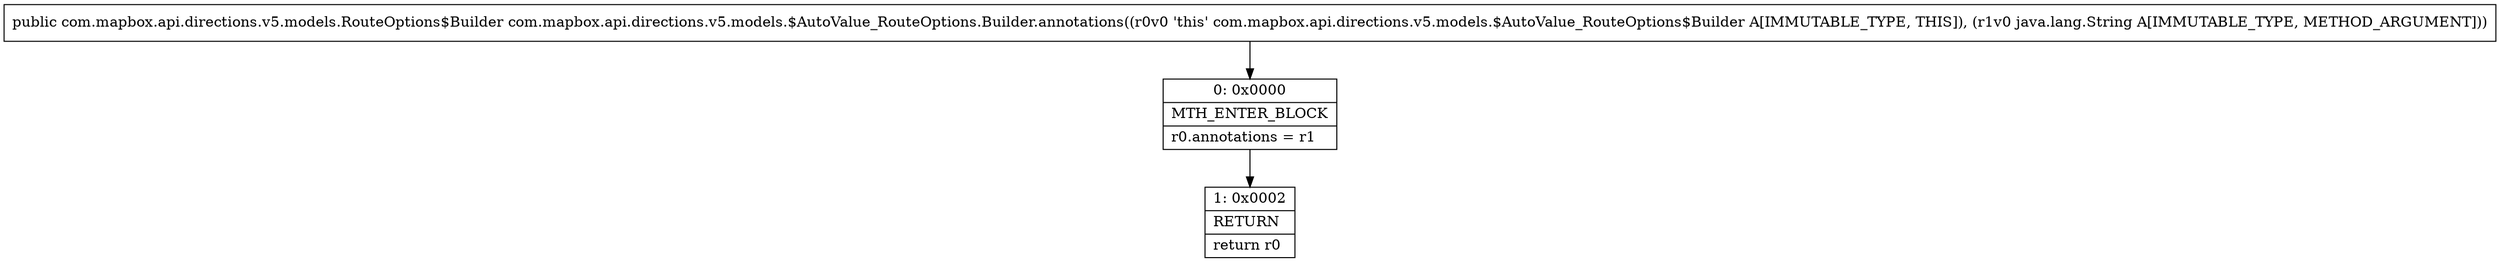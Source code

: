 digraph "CFG forcom.mapbox.api.directions.v5.models.$AutoValue_RouteOptions.Builder.annotations(Ljava\/lang\/String;)Lcom\/mapbox\/api\/directions\/v5\/models\/RouteOptions$Builder;" {
Node_0 [shape=record,label="{0\:\ 0x0000|MTH_ENTER_BLOCK\l|r0.annotations = r1\l}"];
Node_1 [shape=record,label="{1\:\ 0x0002|RETURN\l|return r0\l}"];
MethodNode[shape=record,label="{public com.mapbox.api.directions.v5.models.RouteOptions$Builder com.mapbox.api.directions.v5.models.$AutoValue_RouteOptions.Builder.annotations((r0v0 'this' com.mapbox.api.directions.v5.models.$AutoValue_RouteOptions$Builder A[IMMUTABLE_TYPE, THIS]), (r1v0 java.lang.String A[IMMUTABLE_TYPE, METHOD_ARGUMENT])) }"];
MethodNode -> Node_0;
Node_0 -> Node_1;
}

